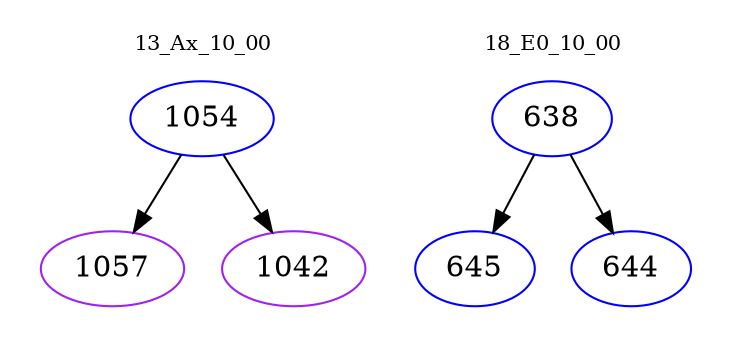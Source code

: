 digraph{
subgraph cluster_0 {
color = white
label = "13_Ax_10_00";
fontsize=10;
T0_1054 [label="1054", color="blue"]
T0_1054 -> T0_1057 [color="black"]
T0_1057 [label="1057", color="purple"]
T0_1054 -> T0_1042 [color="black"]
T0_1042 [label="1042", color="purple"]
}
subgraph cluster_1 {
color = white
label = "18_E0_10_00";
fontsize=10;
T1_638 [label="638", color="blue"]
T1_638 -> T1_645 [color="black"]
T1_645 [label="645", color="blue"]
T1_638 -> T1_644 [color="black"]
T1_644 [label="644", color="blue"]
}
}
